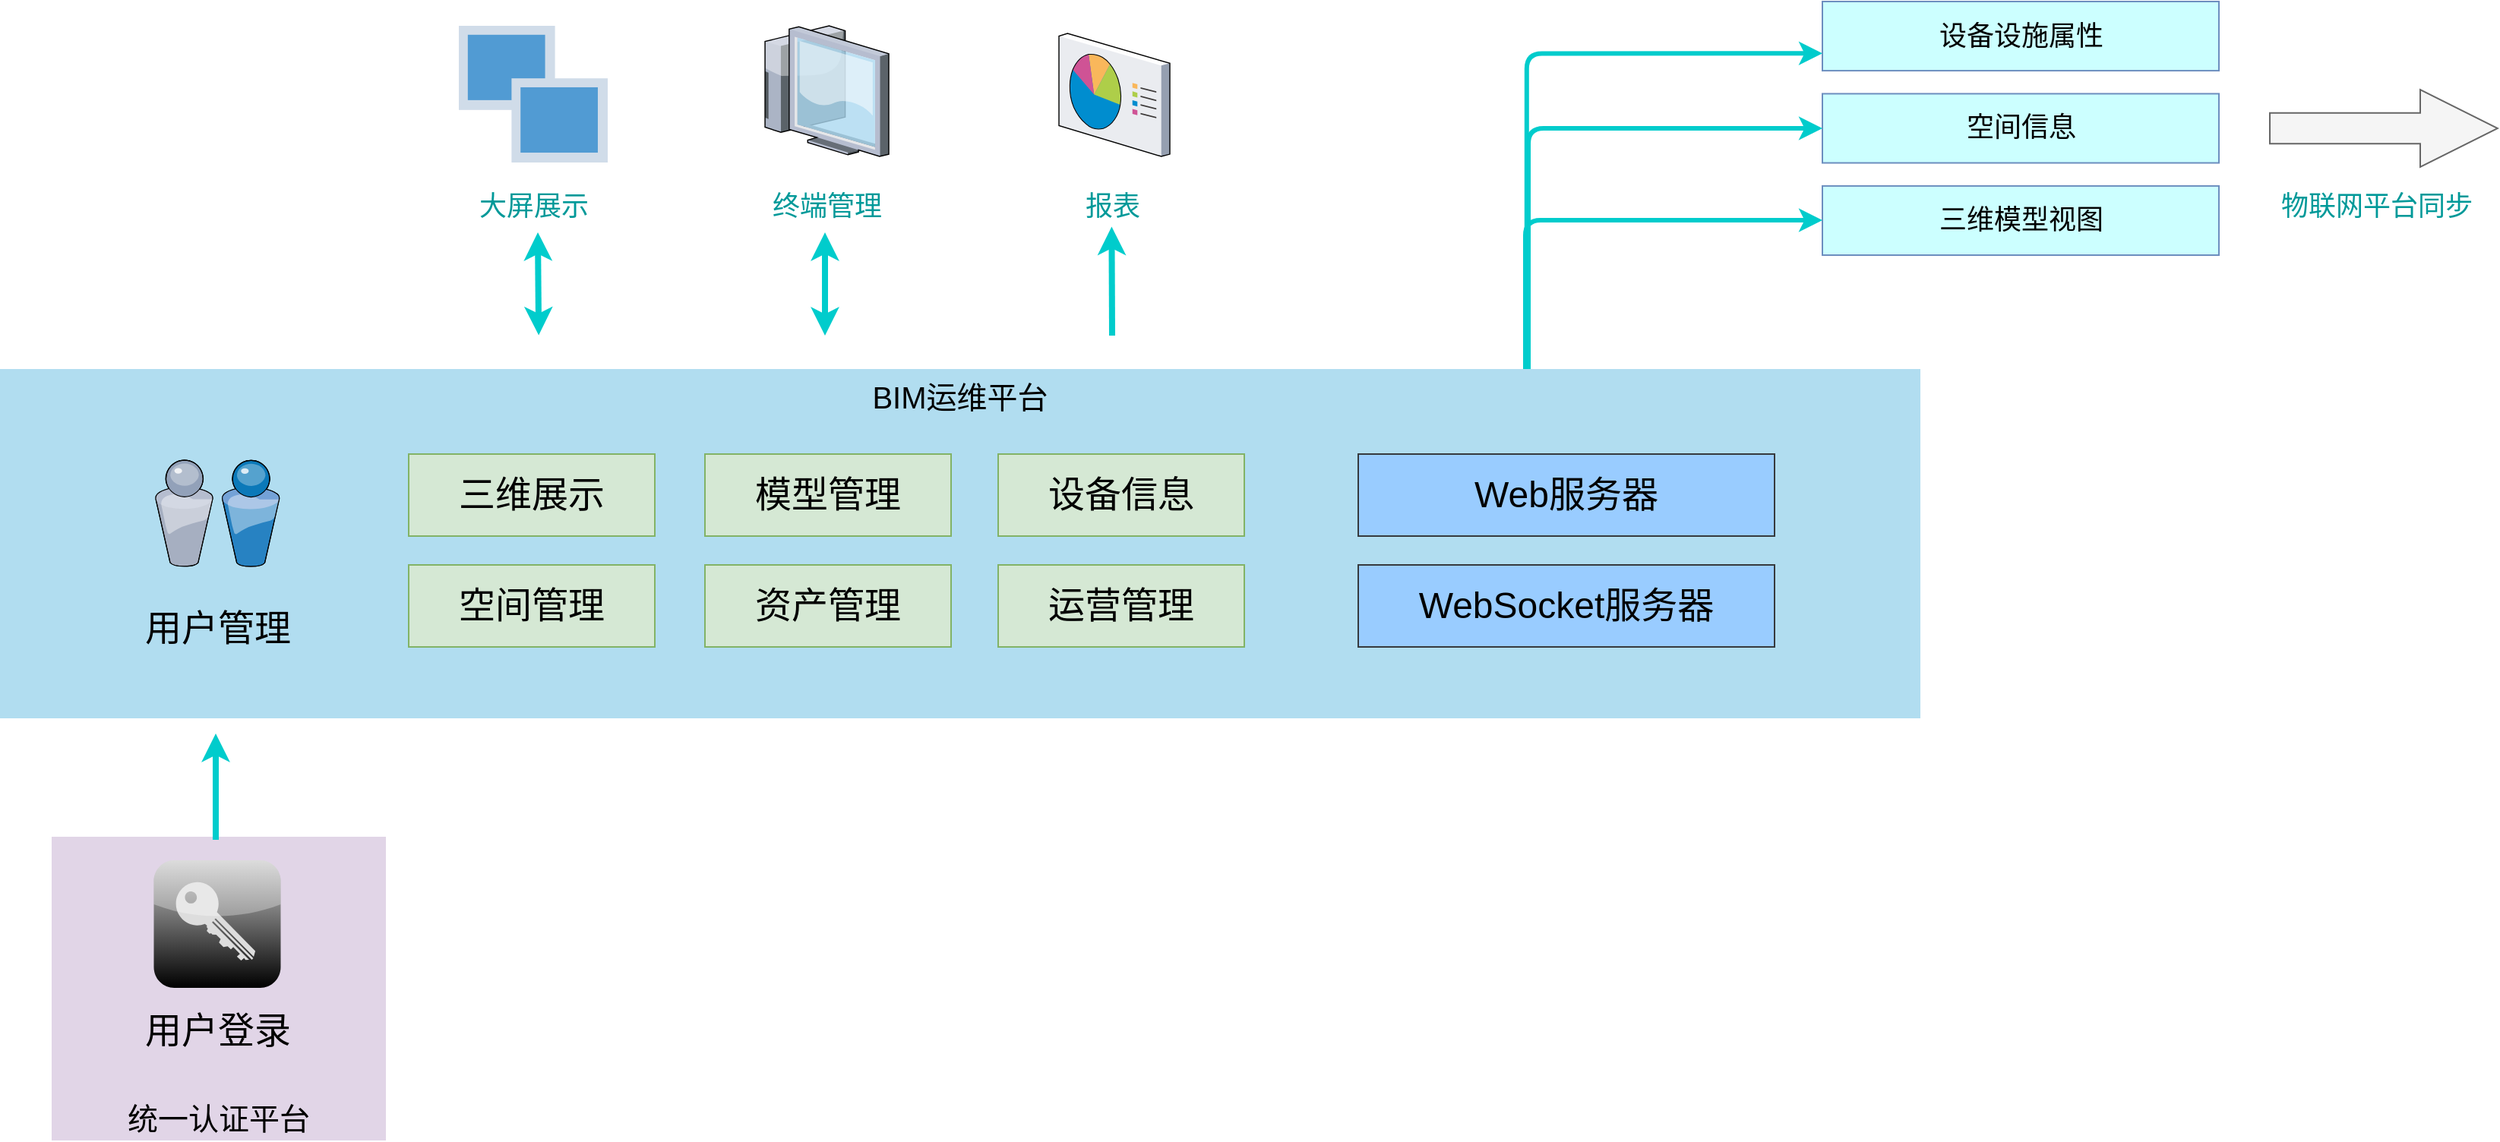 <mxfile version="10.7.7" type="github"><diagram name="Page-1" id="e3a06f82-3646-2815-327d-82caf3d4e204"><mxGraphModel dx="1640" dy="-360" grid="1" gridSize="10" guides="1" tooltips="1" connect="1" arrows="1" fold="1" page="1" pageScale="1.5" pageWidth="1169" pageHeight="826" background="none" math="0" shadow="0"><root><mxCell id="0" style=";html=1;"/><mxCell id="1" style=";html=1;" parent="0"/><mxCell id="nkmaZ0fLXGoLM2S-x_Kt-44" value="统一认证平台" style="whiteSpace=wrap;html=1;fillColor=#e1d5e7;fontSize=20;strokeColor=none;verticalAlign=bottom;" vertex="1" parent="1"><mxGeometry x="70" y="2050" width="220" height="200" as="geometry"/></mxCell><mxCell id="6a7d8f32e03d9370-57" value="BIM运维平台" style="whiteSpace=wrap;html=1;fillColor=#b1ddf0;fontSize=20;strokeColor=none;verticalAlign=top;" parent="1" vertex="1"><mxGeometry x="36" y="1742" width="1264" height="230" as="geometry"/></mxCell><mxCell id="nkmaZ0fLXGoLM2S-x_Kt-10" value="" style="verticalLabelPosition=bottom;aspect=fixed;html=1;verticalAlign=top;strokeColor=none;align=center;outlineConnect=0;shape=mxgraph.citrix.role_load_testing_launcher;fontSize=24;" vertex="1" parent="1"><mxGeometry x="338" y="1516" width="98" height="90" as="geometry"/></mxCell><mxCell id="nkmaZ0fLXGoLM2S-x_Kt-11" value="" style="verticalLabelPosition=bottom;aspect=fixed;html=1;verticalAlign=top;strokeColor=none;align=center;outlineConnect=0;shape=mxgraph.citrix.thin_client;fontSize=24;" vertex="1" parent="1"><mxGeometry x="535" y="1516" width="86" height="86" as="geometry"/></mxCell><mxCell id="nkmaZ0fLXGoLM2S-x_Kt-15" value="" style="verticalLabelPosition=bottom;aspect=fixed;html=1;verticalAlign=top;strokeColor=none;align=center;outlineConnect=0;shape=mxgraph.citrix.reporting;fontSize=24;" vertex="1" parent="1"><mxGeometry x="733" y="1521" width="73" height="81" as="geometry"/></mxCell><mxCell id="nkmaZ0fLXGoLM2S-x_Kt-17" value="大屏展示" style="text;html=1;resizable=0;autosize=1;align=center;verticalAlign=middle;points=[];fillColor=none;strokeColor=none;rounded=0;fontSize=18;fontColor=#009999;" vertex="1" parent="1"><mxGeometry x="342" y="1620" width="90" height="30" as="geometry"/></mxCell><mxCell id="nkmaZ0fLXGoLM2S-x_Kt-18" value="终端管理" style="text;html=1;resizable=0;autosize=1;align=center;verticalAlign=middle;points=[];fillColor=none;strokeColor=none;rounded=0;fontSize=18;fontColor=#009999;" vertex="1" parent="1"><mxGeometry x="535" y="1620" width="90" height="30" as="geometry"/></mxCell><mxCell id="nkmaZ0fLXGoLM2S-x_Kt-19" value="报表" style="text;html=1;resizable=0;autosize=1;align=center;verticalAlign=middle;points=[];fillColor=none;strokeColor=none;rounded=0;fontSize=18;fontColor=#009999;" vertex="1" parent="1"><mxGeometry x="743" y="1620" width="50" height="30" as="geometry"/></mxCell><mxCell id="nkmaZ0fLXGoLM2S-x_Kt-23" value="" style="group" vertex="1" connectable="0" parent="1"><mxGeometry x="124" y="2065.5" width="110" height="127" as="geometry"/></mxCell><mxCell id="nkmaZ0fLXGoLM2S-x_Kt-3" value="" style="verticalLabelPosition=bottom;aspect=fixed;html=1;verticalAlign=top;strokeColor=none;align=center;outlineConnect=0;shape=mxgraph.citrix.role_security;fillColor=#CCCCCC;gradientColor=#000000;gradientDirection=south;" vertex="1" parent="nkmaZ0fLXGoLM2S-x_Kt-23"><mxGeometry x="13" width="84" height="84" as="geometry"/></mxCell><mxCell id="nkmaZ0fLXGoLM2S-x_Kt-9" value="用户登录" style="text;html=1;resizable=0;autosize=1;align=center;verticalAlign=middle;points=[];fillColor=none;strokeColor=none;rounded=0;fontSize=24;" vertex="1" parent="nkmaZ0fLXGoLM2S-x_Kt-23"><mxGeometry y="97" width="110" height="30" as="geometry"/></mxCell><mxCell id="nkmaZ0fLXGoLM2S-x_Kt-24" value="" style="group" vertex="1" connectable="0" parent="1"><mxGeometry x="930" y="1798" width="274" height="127" as="geometry"/></mxCell><mxCell id="nkmaZ0fLXGoLM2S-x_Kt-20" value="Web服务器" style="whiteSpace=wrap;html=1;fillColor=#99CCFF;fontSize=24;strokeColor=#36393d;verticalAlign=middle;align=center;horizontal=1;" vertex="1" parent="nkmaZ0fLXGoLM2S-x_Kt-24"><mxGeometry width="274" height="54" as="geometry"/></mxCell><mxCell id="nkmaZ0fLXGoLM2S-x_Kt-22" value="WebSocket服务器" style="whiteSpace=wrap;html=1;fillColor=#99CCFF;fontSize=24;strokeColor=#36393d;verticalAlign=middle;align=center;horizontal=1;" vertex="1" parent="nkmaZ0fLXGoLM2S-x_Kt-24"><mxGeometry y="73" width="274" height="54" as="geometry"/></mxCell><mxCell id="nkmaZ0fLXGoLM2S-x_Kt-25" value="" style="group" vertex="1" connectable="0" parent="1"><mxGeometry x="305" y="1798" width="550" height="127" as="geometry"/></mxCell><mxCell id="6a7d8f32e03d9370-58" value="三维展示" style="whiteSpace=wrap;html=1;fillColor=#d5e8d4;fontSize=24;strokeColor=#82b366;verticalAlign=middle;align=center;horizontal=1;" parent="nkmaZ0fLXGoLM2S-x_Kt-25" vertex="1"><mxGeometry width="162" height="54" as="geometry"/></mxCell><mxCell id="nkmaZ0fLXGoLM2S-x_Kt-4" value="空间管理" style="whiteSpace=wrap;html=1;fillColor=#d5e8d4;fontSize=24;strokeColor=#82b366;verticalAlign=middle;align=center;horizontal=1;" vertex="1" parent="nkmaZ0fLXGoLM2S-x_Kt-25"><mxGeometry y="73" width="162" height="54" as="geometry"/></mxCell><mxCell id="nkmaZ0fLXGoLM2S-x_Kt-5" value="资产管理" style="whiteSpace=wrap;html=1;fillColor=#d5e8d4;fontSize=24;strokeColor=#82b366;verticalAlign=middle;align=center;horizontal=1;" vertex="1" parent="nkmaZ0fLXGoLM2S-x_Kt-25"><mxGeometry x="195" y="73" width="162" height="54" as="geometry"/></mxCell><mxCell id="nkmaZ0fLXGoLM2S-x_Kt-6" value="模型管理" style="whiteSpace=wrap;html=1;fillColor=#d5e8d4;fontSize=24;strokeColor=#82b366;verticalAlign=middle;align=center;horizontal=1;" vertex="1" parent="nkmaZ0fLXGoLM2S-x_Kt-25"><mxGeometry x="195" width="162" height="54" as="geometry"/></mxCell><mxCell id="nkmaZ0fLXGoLM2S-x_Kt-7" value="运营管理" style="whiteSpace=wrap;html=1;fillColor=#d5e8d4;fontSize=24;strokeColor=#82b366;verticalAlign=middle;align=center;horizontal=1;" vertex="1" parent="nkmaZ0fLXGoLM2S-x_Kt-25"><mxGeometry x="388" y="73" width="162" height="54" as="geometry"/></mxCell><mxCell id="nkmaZ0fLXGoLM2S-x_Kt-8" value="设备信息" style="whiteSpace=wrap;html=1;fillColor=#d5e8d4;fontSize=24;strokeColor=#82b366;verticalAlign=middle;align=center;horizontal=1;" vertex="1" parent="nkmaZ0fLXGoLM2S-x_Kt-25"><mxGeometry x="388" width="162" height="54" as="geometry"/></mxCell><mxCell id="nkmaZ0fLXGoLM2S-x_Kt-29" value="" style="group;fontSize=18;" vertex="1" connectable="0" parent="1"><mxGeometry x="1235.5" y="1500" width="261" height="167" as="geometry"/></mxCell><mxCell id="nkmaZ0fLXGoLM2S-x_Kt-26" value="设备设施属性" style="whiteSpace=wrap;html=1;fillColor=#CCFFFF;fontSize=18;strokeColor=#6c8ebf;verticalAlign=middle;align=center;horizontal=1;" vertex="1" parent="nkmaZ0fLXGoLM2S-x_Kt-29"><mxGeometry width="261" height="45.545" as="geometry"/></mxCell><mxCell id="nkmaZ0fLXGoLM2S-x_Kt-27" value="空间信息" style="whiteSpace=wrap;html=1;fillColor=#CCFFFF;fontSize=18;strokeColor=#6c8ebf;verticalAlign=middle;align=center;horizontal=1;" vertex="1" parent="nkmaZ0fLXGoLM2S-x_Kt-29"><mxGeometry y="60.727" width="261" height="45.545" as="geometry"/></mxCell><mxCell id="nkmaZ0fLXGoLM2S-x_Kt-28" value="三维模型视图" style="whiteSpace=wrap;html=1;fillColor=#CCFFFF;fontSize=18;strokeColor=#6c8ebf;verticalAlign=middle;align=center;horizontal=1;" vertex="1" parent="nkmaZ0fLXGoLM2S-x_Kt-29"><mxGeometry y="121.455" width="261" height="45.545" as="geometry"/></mxCell><mxCell id="nkmaZ0fLXGoLM2S-x_Kt-30" value="" style="edgeStyle=segmentEdgeStyle;endArrow=classic;html=1;fontSize=18;exitX=0.795;exitY=-0.001;exitDx=0;exitDy=0;exitPerimeter=0;entryX=0;entryY=0.75;entryDx=0;entryDy=0;strokeWidth=3;fillColor=#d5e8d4;strokeColor=#00CCCC;" edge="1" parent="1" source="6a7d8f32e03d9370-57" target="nkmaZ0fLXGoLM2S-x_Kt-26"><mxGeometry width="50" height="50" relative="1" as="geometry"><mxPoint x="1100" y="1662" as="sourcePoint"/><mxPoint x="1150" y="1612" as="targetPoint"/><Array as="points"><mxPoint x="1040" y="1535"/></Array></mxGeometry></mxCell><mxCell id="nkmaZ0fLXGoLM2S-x_Kt-31" value="" style="edgeStyle=segmentEdgeStyle;endArrow=classic;html=1;fontSize=18;entryX=0;entryY=0.5;entryDx=0;entryDy=0;strokeWidth=3;fillColor=#d5e8d4;strokeColor=#00CCCC;" edge="1" parent="1" target="nkmaZ0fLXGoLM2S-x_Kt-27"><mxGeometry width="50" height="50" relative="1" as="geometry"><mxPoint x="1042" y="1742" as="sourcePoint"/><mxPoint x="1237.643" y="1540.571" as="targetPoint"/><Array as="points"><mxPoint x="1042" y="1583"/></Array></mxGeometry></mxCell><mxCell id="nkmaZ0fLXGoLM2S-x_Kt-32" value="" style="edgeStyle=segmentEdgeStyle;endArrow=classic;html=1;fontSize=18;strokeWidth=3;fillColor=#d5e8d4;strokeColor=#00CCCC;" edge="1" parent="1" target="nkmaZ0fLXGoLM2S-x_Kt-28"><mxGeometry width="50" height="50" relative="1" as="geometry"><mxPoint x="1040" y="1742" as="sourcePoint"/><mxPoint x="1210" y="1644" as="targetPoint"/><Array as="points"><mxPoint x="1040" y="1644"/></Array></mxGeometry></mxCell><mxCell id="nkmaZ0fLXGoLM2S-x_Kt-33" value="" style="endArrow=classic;html=1;fontSize=18;entryX=0.494;entryY=0.943;entryDx=0;entryDy=0;entryPerimeter=0;strokeWidth=4;fillColor=#d5e8d4;strokeColor=#00CCCC;" edge="1" parent="1" target="nkmaZ0fLXGoLM2S-x_Kt-19"><mxGeometry width="50" height="50" relative="1" as="geometry"><mxPoint x="768" y="1720" as="sourcePoint"/><mxPoint x="503" y="1660" as="targetPoint"/></mxGeometry></mxCell><mxCell id="nkmaZ0fLXGoLM2S-x_Kt-34" value="" style="endArrow=classic;startArrow=classic;html=1;fontSize=18;strokeWidth=4;fillColor=#d5e8d4;strokeColor=#00CCCC;" edge="1" parent="1"><mxGeometry width="50" height="50" relative="1" as="geometry"><mxPoint x="579" y="1720" as="sourcePoint"/><mxPoint x="579" y="1652" as="targetPoint"/></mxGeometry></mxCell><mxCell id="nkmaZ0fLXGoLM2S-x_Kt-37" value="" style="endArrow=classic;startArrow=classic;html=1;fontSize=18;exitX=0.239;exitY=-0.043;exitDx=0;exitDy=0;exitPerimeter=0;strokeWidth=4;fillColor=#d5e8d4;strokeColor=#00CCCC;" edge="1" parent="1"><mxGeometry width="50" height="50" relative="1" as="geometry"><mxPoint x="390.571" y="1719.714" as="sourcePoint"/><mxPoint x="390" y="1652" as="targetPoint"/></mxGeometry></mxCell><mxCell id="nkmaZ0fLXGoLM2S-x_Kt-38" value="" style="verticalLabelPosition=bottom;aspect=fixed;html=1;verticalAlign=top;strokeColor=none;align=center;outlineConnect=0;shape=mxgraph.citrix.users;fillColor=#CCFFFF;fontSize=18;" vertex="1" parent="1"><mxGeometry x="138" y="1802" width="82" height="70" as="geometry"/></mxCell><mxCell id="nkmaZ0fLXGoLM2S-x_Kt-39" value="用户管理" style="text;html=1;resizable=0;autosize=1;align=center;verticalAlign=middle;points=[];rounded=0;fontSize=24;" vertex="1" parent="1"><mxGeometry x="124" y="1898" width="110" height="30" as="geometry"/></mxCell><mxCell id="nkmaZ0fLXGoLM2S-x_Kt-40" value="" style="endArrow=classic;html=1;fontSize=18;strokeWidth=4;fillColor=#d5e8d4;strokeColor=#00CCCC;" edge="1" parent="1"><mxGeometry width="50" height="50" relative="1" as="geometry"><mxPoint x="178" y="2052" as="sourcePoint"/><mxPoint x="178" y="1982" as="targetPoint"/></mxGeometry></mxCell><mxCell id="nkmaZ0fLXGoLM2S-x_Kt-42" value="" style="shape=singleArrow;whiteSpace=wrap;html=1;fillColor=#f5f5f5;fontSize=18;align=center;strokeColor=#666666;fontColor=#333333;arrowWidth=0.395;arrowSize=0.34;" vertex="1" parent="1"><mxGeometry x="1530" y="1558" width="150" height="51" as="geometry"/></mxCell><mxCell id="nkmaZ0fLXGoLM2S-x_Kt-43" value="物联网平台同步" style="text;html=1;resizable=0;autosize=1;align=center;verticalAlign=middle;points=[];fillColor=none;strokeColor=none;rounded=0;fontSize=18;fontColor=#009999;" vertex="1" parent="1"><mxGeometry x="1530" y="1620" width="140" height="30" as="geometry"/></mxCell></root></mxGraphModel></diagram></mxfile>